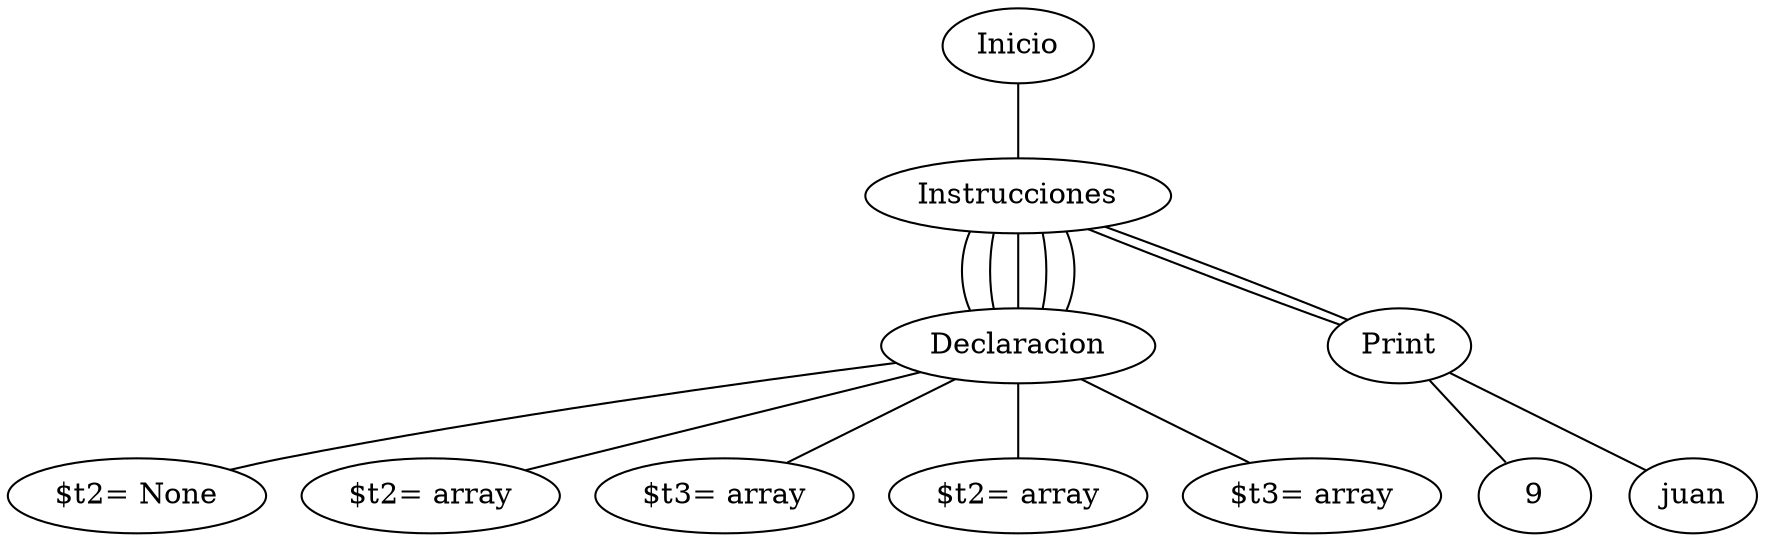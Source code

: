 graph "" {n000 ;
n000 [label="Inicio"] ;
n000 -- n001;
n001 [label="Instrucciones"] ;
n001 -- n003;
n003 [label="Declaracion"] ;
n003 -- n004;
n004 [label="$t2= None"] ;
n001 -- n003;
n003 [label="Declaracion"] ;
n003 -- n005;
n005 [label="$t2= array"] ;
n001 -- n003;
n003 [label="Declaracion"] ;
n003 -- n006;
n006 [label="$t3= array"] ;
n001 -- n002;
n002 [label="Print"] ;
n002 -- n007;
n007 [label="9"] ;
n001 -- n003;
n003 [label="Declaracion"] ;
n003 -- n008;
n008 [label="$t2= array"] ;
n001 -- n003;
n003 [label="Declaracion"] ;
n003 -- n009;
n009 [label="$t3= array"] ;
n001 -- n002;
n002 [label="Print"] ;
n002 -- n0010;
n0010 [label="juan"] ;
}